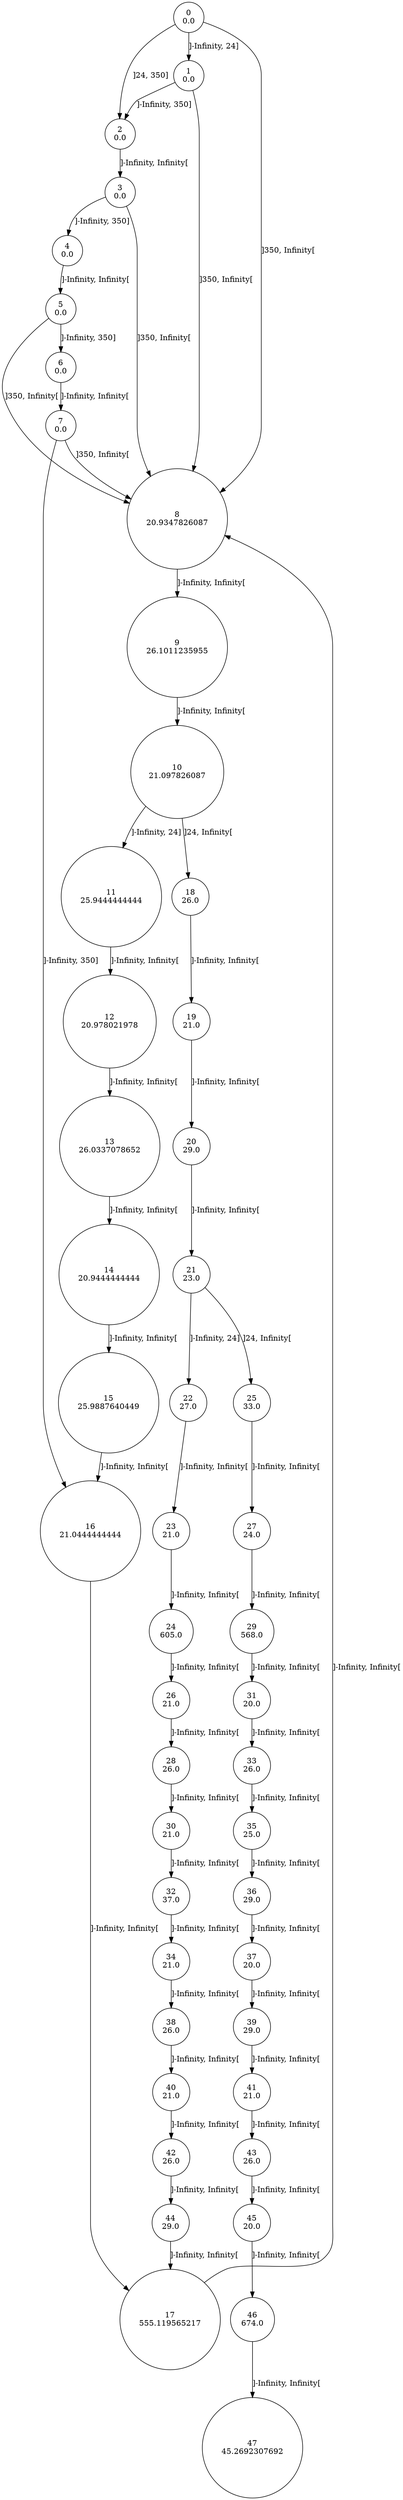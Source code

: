 digraph a {
0 [shape=circle, label="0\n0.0"];
	0 -> 1 [label="]-Infinity, 24]"];
	0 -> 2 [label="]24, 350]"];
	0 -> 8 [label="]350, Infinity["];
1 [shape=circle, label="1\n0.0"];
	1 -> 2 [label="]-Infinity, 350]"];
	1 -> 8 [label="]350, Infinity["];
2 [shape=circle, label="2\n0.0"];
	2 -> 3 [label="]-Infinity, Infinity["];
3 [shape=circle, label="3\n0.0"];
	3 -> 4 [label="]-Infinity, 350]"];
	3 -> 8 [label="]350, Infinity["];
4 [shape=circle, label="4\n0.0"];
	4 -> 5 [label="]-Infinity, Infinity["];
5 [shape=circle, label="5\n0.0"];
	5 -> 6 [label="]-Infinity, 350]"];
	5 -> 8 [label="]350, Infinity["];
6 [shape=circle, label="6\n0.0"];
	6 -> 7 [label="]-Infinity, Infinity["];
7 [shape=circle, label="7\n0.0"];
	7 -> 16 [label="]-Infinity, 350]"];
	7 -> 8 [label="]350, Infinity["];
8 [shape=circle, label="8\n20.9347826087"];
	8 -> 9 [label="]-Infinity, Infinity["];
9 [shape=circle, label="9\n26.1011235955"];
	9 -> 10 [label="]-Infinity, Infinity["];
10 [shape=circle, label="10\n21.097826087"];
	10 -> 11 [label="]-Infinity, 24]"];
	10 -> 18 [label="]24, Infinity["];
11 [shape=circle, label="11\n25.9444444444"];
	11 -> 12 [label="]-Infinity, Infinity["];
12 [shape=circle, label="12\n20.978021978"];
	12 -> 13 [label="]-Infinity, Infinity["];
13 [shape=circle, label="13\n26.0337078652"];
	13 -> 14 [label="]-Infinity, Infinity["];
14 [shape=circle, label="14\n20.9444444444"];
	14 -> 15 [label="]-Infinity, Infinity["];
15 [shape=circle, label="15\n25.9887640449"];
	15 -> 16 [label="]-Infinity, Infinity["];
16 [shape=circle, label="16\n21.0444444444"];
	16 -> 17 [label="]-Infinity, Infinity["];
17 [shape=circle, label="17\n555.119565217"];
	17 -> 8 [label="]-Infinity, Infinity["];
18 [shape=circle, label="18\n26.0"];
	18 -> 19 [label="]-Infinity, Infinity["];
19 [shape=circle, label="19\n21.0"];
	19 -> 20 [label="]-Infinity, Infinity["];
20 [shape=circle, label="20\n29.0"];
	20 -> 21 [label="]-Infinity, Infinity["];
21 [shape=circle, label="21\n23.0"];
	21 -> 22 [label="]-Infinity, 24]"];
	21 -> 25 [label="]24, Infinity["];
22 [shape=circle, label="22\n27.0"];
	22 -> 23 [label="]-Infinity, Infinity["];
23 [shape=circle, label="23\n21.0"];
	23 -> 24 [label="]-Infinity, Infinity["];
24 [shape=circle, label="24\n605.0"];
	24 -> 26 [label="]-Infinity, Infinity["];
25 [shape=circle, label="25\n33.0"];
	25 -> 27 [label="]-Infinity, Infinity["];
26 [shape=circle, label="26\n21.0"];
	26 -> 28 [label="]-Infinity, Infinity["];
27 [shape=circle, label="27\n24.0"];
	27 -> 29 [label="]-Infinity, Infinity["];
28 [shape=circle, label="28\n26.0"];
	28 -> 30 [label="]-Infinity, Infinity["];
29 [shape=circle, label="29\n568.0"];
	29 -> 31 [label="]-Infinity, Infinity["];
30 [shape=circle, label="30\n21.0"];
	30 -> 32 [label="]-Infinity, Infinity["];
31 [shape=circle, label="31\n20.0"];
	31 -> 33 [label="]-Infinity, Infinity["];
32 [shape=circle, label="32\n37.0"];
	32 -> 34 [label="]-Infinity, Infinity["];
33 [shape=circle, label="33\n26.0"];
	33 -> 35 [label="]-Infinity, Infinity["];
34 [shape=circle, label="34\n21.0"];
	34 -> 38 [label="]-Infinity, Infinity["];
35 [shape=circle, label="35\n25.0"];
	35 -> 36 [label="]-Infinity, Infinity["];
36 [shape=circle, label="36\n29.0"];
	36 -> 37 [label="]-Infinity, Infinity["];
37 [shape=circle, label="37\n20.0"];
	37 -> 39 [label="]-Infinity, Infinity["];
38 [shape=circle, label="38\n26.0"];
	38 -> 40 [label="]-Infinity, Infinity["];
39 [shape=circle, label="39\n29.0"];
	39 -> 41 [label="]-Infinity, Infinity["];
40 [shape=circle, label="40\n21.0"];
	40 -> 42 [label="]-Infinity, Infinity["];
41 [shape=circle, label="41\n21.0"];
	41 -> 43 [label="]-Infinity, Infinity["];
42 [shape=circle, label="42\n26.0"];
	42 -> 44 [label="]-Infinity, Infinity["];
43 [shape=circle, label="43\n26.0"];
	43 -> 45 [label="]-Infinity, Infinity["];
44 [shape=circle, label="44\n29.0"];
	44 -> 17 [label="]-Infinity, Infinity["];
45 [shape=circle, label="45\n20.0"];
	45 -> 46 [label="]-Infinity, Infinity["];
46 [shape=circle, label="46\n674.0"];
	46 -> 47 [label="]-Infinity, Infinity["];
47 [shape=circle, label="47\n45.2692307692"];
}